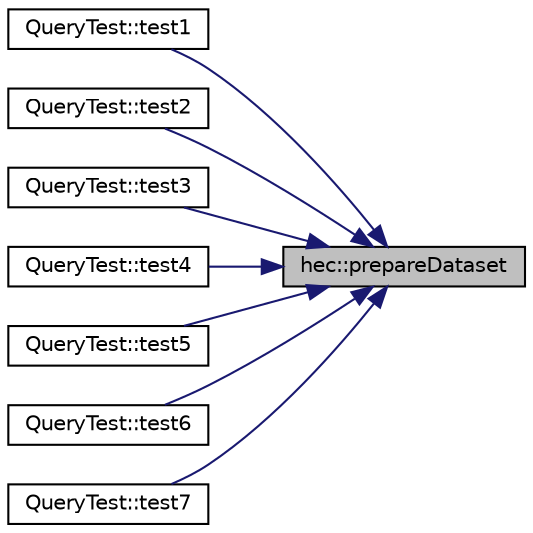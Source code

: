 digraph "hec::prepareDataset"
{
 // LATEX_PDF_SIZE
  bgcolor="transparent";
  edge [fontname="Helvetica",fontsize="10",labelfontname="Helvetica",labelfontsize="10"];
  node [fontname="Helvetica",fontsize="10",shape=record];
  rankdir="RL";
  Node1 [label="hec::prepareDataset",height=0.2,width=0.4,color="black", fillcolor="grey75", style="filled", fontcolor="black",tooltip="Prepares a dataset object for handling. Must always be called before partitionDataset() and/or loadDa..."];
  Node1 -> Node2 [dir="back",color="midnightblue",fontsize="10",style="solid",fontname="Helvetica"];
  Node2 [label="QueryTest::test1",height=0.2,width=0.4,color="black",URL="$classQueryTest.html#a768797dd581d67d0d55abade399aa1e8",tooltip="Spatial find relation count join between polygons."];
  Node1 -> Node3 [dir="back",color="midnightblue",fontsize="10",style="solid",fontname="Helvetica"];
  Node3 [label="QueryTest::test2",height=0.2,width=0.4,color="black",URL="$classQueryTest.html#a94b6511d0ece11297b48f9aeeb3a5c9d",tooltip="Spatial intersection collect join between polygons."];
  Node1 -> Node4 [dir="back",color="midnightblue",fontsize="10",style="solid",fontname="Helvetica"];
  Node4 [label="QueryTest::test3",height=0.2,width=0.4,color="black",URL="$classQueryTest.html#a0d5116fe2abebe6169b9bee1fd81223a",tooltip="Spatial equal join collect between polygons-linestrings."];
  Node1 -> Node5 [dir="back",color="midnightblue",fontsize="10",style="solid",fontname="Helvetica"];
  Node5 [label="QueryTest::test4",height=0.2,width=0.4,color="black",URL="$classQueryTest.html#a5b91d83aac169ec838bda1b72017ad66",tooltip="Batch knn on points."];
  Node1 -> Node6 [dir="back",color="midnightblue",fontsize="10",style="solid",fontname="Helvetica"];
  Node6 [label="QueryTest::test5",height=0.2,width=0.4,color="black",URL="$classQueryTest.html#a27ab28e9fc4da4341a416205e0bdf8ef",tooltip="Batch range on points count."];
  Node1 -> Node7 [dir="back",color="midnightblue",fontsize="10",style="solid",fontname="Helvetica"];
  Node7 [label="QueryTest::test6",height=0.2,width=0.4,color="black",URL="$classQueryTest.html#a4c79c0f0e369a6ec251d7ae577ceac0a",tooltip="Batch range collect on polygons."];
  Node1 -> Node8 [dir="back",color="midnightblue",fontsize="10",style="solid",fontname="Helvetica"];
  Node8 [label="QueryTest::test7",height=0.2,width=0.4,color="black",URL="$classQueryTest.html#a0f68fb76cb8ec8ed390c920cab0493c2",tooltip="Distance join collect on points."];
}

